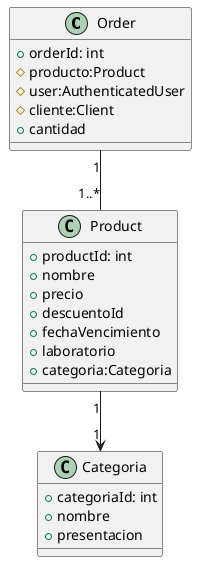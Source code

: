 
@startuml ProductosGesfarma

class Order {
    + orderId: int
    #producto:Product
    #user:AuthenticatedUser
    #cliente:Client
    + cantidad
}



class Product {
    + productId: int
    + nombre
    + precio
    + descuentoId
    + fechaVencimiento
    + laboratorio
    + categoria:Categoria
   
}

class Categoria {
    + categoriaId: int
    + nombre
    + presentacion
}

Order "1" -- "1..*" Product

Product "1" --> "1" Categoria

@enduml